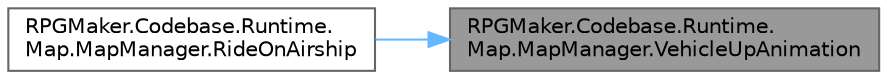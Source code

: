 digraph "RPGMaker.Codebase.Runtime.Map.MapManager.VehicleUpAnimation"
{
 // LATEX_PDF_SIZE
  bgcolor="transparent";
  edge [fontname=Helvetica,fontsize=10,labelfontname=Helvetica,labelfontsize=10];
  node [fontname=Helvetica,fontsize=10,shape=box,height=0.2,width=0.4];
  rankdir="RL";
  Node1 [id="Node000001",label="RPGMaker.Codebase.Runtime.\lMap.MapManager.VehicleUpAnimation",height=0.2,width=0.4,color="gray40", fillcolor="grey60", style="filled", fontcolor="black",tooltip="😁 飛ぶアニメーション"];
  Node1 -> Node2 [id="edge1_Node000001_Node000002",dir="back",color="steelblue1",style="solid",tooltip=" "];
  Node2 [id="Node000002",label="RPGMaker.Codebase.Runtime.\lMap.MapManager.RideOnAirship",height=0.2,width=0.4,color="grey40", fillcolor="white", style="filled",URL="$d5/d0f/class_r_p_g_maker_1_1_codebase_1_1_runtime_1_1_map_1_1_map_manager.html#a534e40b3194f7bcf286e37dadd069351",tooltip="😁 乗った際に実は飛行船だった場合 乗った時はtrue 降りる時はfalse"];
}
